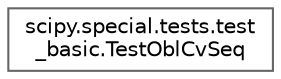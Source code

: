 digraph "Graphical Class Hierarchy"
{
 // LATEX_PDF_SIZE
  bgcolor="transparent";
  edge [fontname=Helvetica,fontsize=10,labelfontname=Helvetica,labelfontsize=10];
  node [fontname=Helvetica,fontsize=10,shape=box,height=0.2,width=0.4];
  rankdir="LR";
  Node0 [id="Node000000",label="scipy.special.tests.test\l_basic.TestOblCvSeq",height=0.2,width=0.4,color="grey40", fillcolor="white", style="filled",URL="$d5/d88/classscipy_1_1special_1_1tests_1_1test__basic_1_1TestOblCvSeq.html",tooltip=" "];
}
